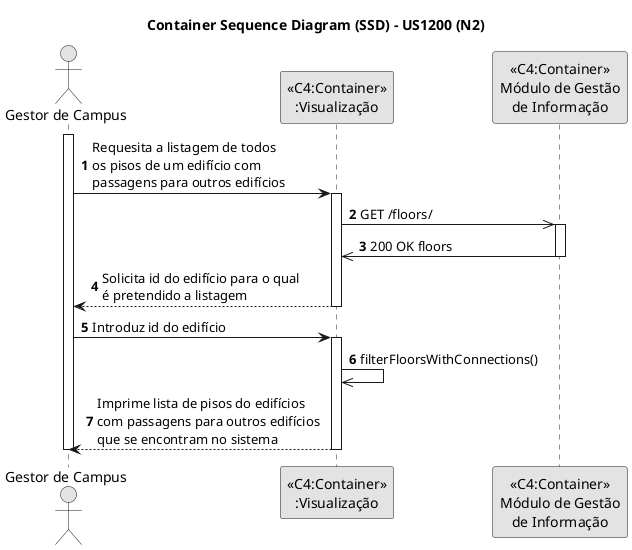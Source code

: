 @startuml
skinparam monochrome true
skinparam packageStyle rectangle
skinparam shadowing false

title Container Sequence Diagram (SSD) - US1200 (N2)

autonumber

actor "Gestor de Campus"

activate "Gestor de Campus"
"Gestor de Campus" -> "<<C4:Container>>\n:Visualização": Requesita a listagem de todos\nos pisos de um edifício com\npassagens para outros edifícios
activate "<<C4:Container>>\n:Visualização"
"<<C4:Container>>\n:Visualização" ->> "<<C4:Container>>\nMódulo de Gestão\nde Informação": GET /floors/
activate "<<C4:Container>>\nMódulo de Gestão\nde Informação"
"<<C4:Container>>\nMódulo de Gestão\nde Informação" ->> "<<C4:Container>>\n:Visualização": 200 OK floors
deactivate "<<C4:Container>>\nMódulo de Gestão\nde Informação"

"<<C4:Container>>\n:Visualização" --> "Gestor de Campus": Solicita id do edifício para o qual\né pretendido a listagem
deactivate "<<C4:Container>>\n:Visualização"
"Gestor de Campus" -> "<<C4:Container>>\n:Visualização": Introduz id do edifício
activate "<<C4:Container>>\n:Visualização"
"<<C4:Container>>\n:Visualização" ->> "<<C4:Container>>\n:Visualização": filterFloorsWithConnections()
"Gestor de Campus" <-- "<<C4:Container>>\n:Visualização": Imprime lista de pisos do edifícios\ncom passagens para outros edifícios\nque se encontram no sistema
deactivate "<<C4:Container>>\n:Visualização"
deactivate "Gestor de Campus"

@enduml